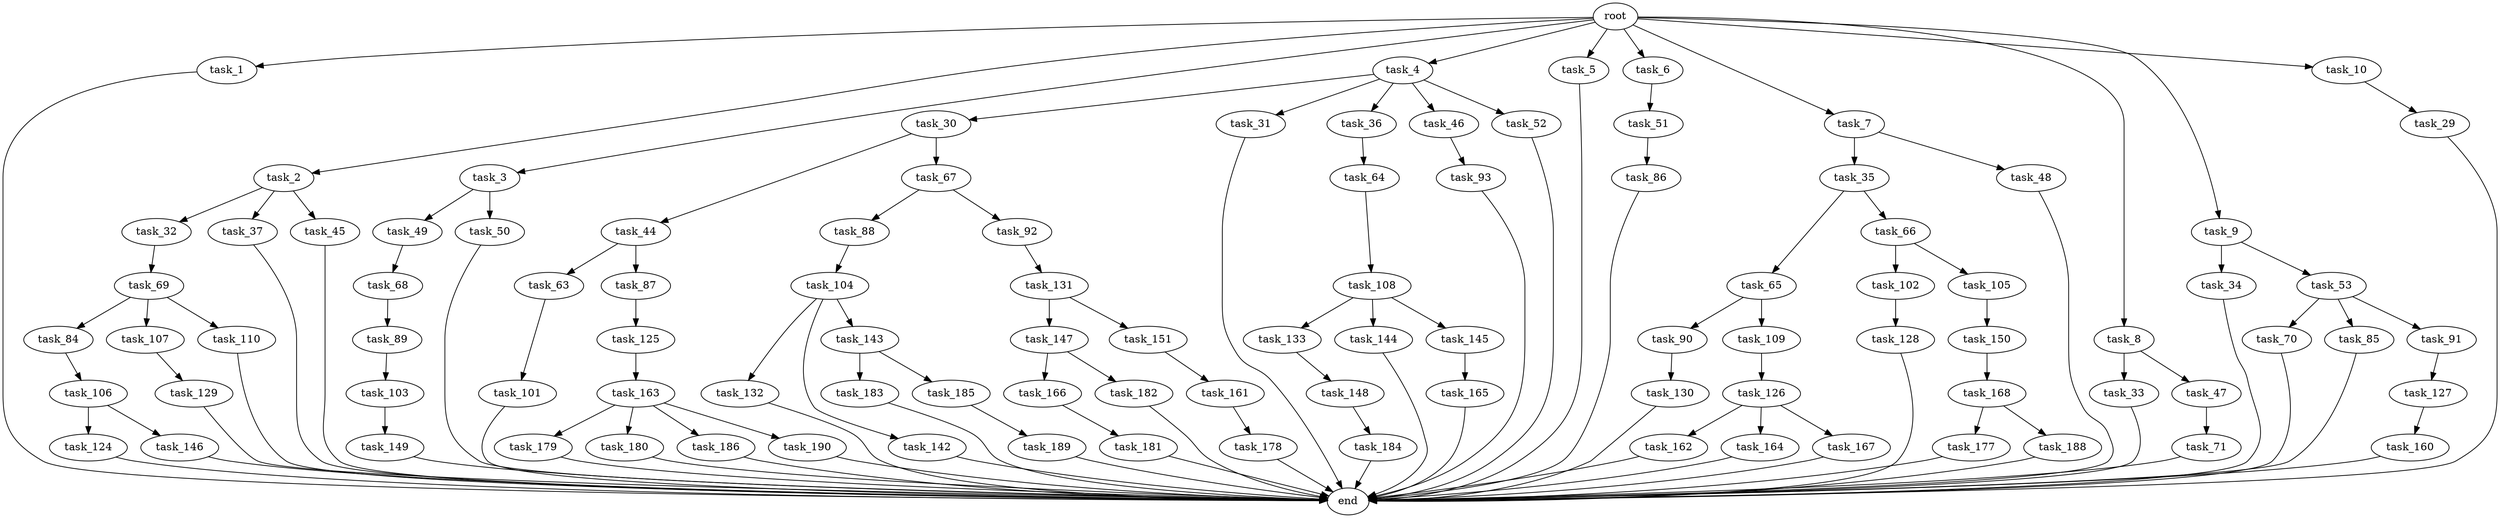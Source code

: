 digraph G {
  root [size="0.000000"];
  task_1 [size="2.048000"];
  task_2 [size="2.048000"];
  task_3 [size="2.048000"];
  task_4 [size="2.048000"];
  task_5 [size="2.048000"];
  task_6 [size="2.048000"];
  task_7 [size="2.048000"];
  task_8 [size="2.048000"];
  task_9 [size="2.048000"];
  task_10 [size="2.048000"];
  task_29 [size="429496729.600000"];
  task_30 [size="154618822.656000"];
  task_31 [size="154618822.656000"];
  task_32 [size="618475290.624000"];
  task_33 [size="1717986918.400000"];
  task_34 [size="68719476.736000"];
  task_35 [size="274877906.944000"];
  task_36 [size="154618822.656000"];
  task_37 [size="618475290.624000"];
  task_44 [size="68719476.736000"];
  task_45 [size="618475290.624000"];
  task_46 [size="154618822.656000"];
  task_47 [size="1717986918.400000"];
  task_48 [size="274877906.944000"];
  task_49 [size="1391569403.904000"];
  task_50 [size="1391569403.904000"];
  task_51 [size="618475290.624000"];
  task_52 [size="154618822.656000"];
  task_53 [size="68719476.736000"];
  task_63 [size="1391569403.904000"];
  task_64 [size="429496729.600000"];
  task_65 [size="1391569403.904000"];
  task_66 [size="1391569403.904000"];
  task_67 [size="68719476.736000"];
  task_68 [size="841813590.016000"];
  task_69 [size="274877906.944000"];
  task_70 [size="841813590.016000"];
  task_71 [size="1391569403.904000"];
  task_84 [size="618475290.624000"];
  task_85 [size="841813590.016000"];
  task_86 [size="274877906.944000"];
  task_87 [size="1391569403.904000"];
  task_88 [size="274877906.944000"];
  task_89 [size="68719476.736000"];
  task_90 [size="1717986918.400000"];
  task_91 [size="841813590.016000"];
  task_92 [size="274877906.944000"];
  task_93 [size="429496729.600000"];
  task_101 [size="154618822.656000"];
  task_102 [size="1391569403.904000"];
  task_103 [size="841813590.016000"];
  task_104 [size="429496729.600000"];
  task_105 [size="1391569403.904000"];
  task_106 [size="274877906.944000"];
  task_107 [size="618475290.624000"];
  task_108 [size="618475290.624000"];
  task_109 [size="1717986918.400000"];
  task_110 [size="618475290.624000"];
  task_124 [size="1717986918.400000"];
  task_125 [size="154618822.656000"];
  task_126 [size="618475290.624000"];
  task_127 [size="429496729.600000"];
  task_128 [size="1099511627.776000"];
  task_129 [size="841813590.016000"];
  task_130 [size="274877906.944000"];
  task_131 [size="1391569403.904000"];
  task_132 [size="429496729.600000"];
  task_133 [size="618475290.624000"];
  task_142 [size="429496729.600000"];
  task_143 [size="429496729.600000"];
  task_144 [size="618475290.624000"];
  task_145 [size="618475290.624000"];
  task_146 [size="1717986918.400000"];
  task_147 [size="1099511627.776000"];
  task_148 [size="841813590.016000"];
  task_149 [size="68719476.736000"];
  task_150 [size="429496729.600000"];
  task_151 [size="1099511627.776000"];
  task_160 [size="154618822.656000"];
  task_161 [size="1099511627.776000"];
  task_162 [size="618475290.624000"];
  task_163 [size="841813590.016000"];
  task_164 [size="618475290.624000"];
  task_165 [size="68719476.736000"];
  task_166 [size="841813590.016000"];
  task_167 [size="618475290.624000"];
  task_168 [size="429496729.600000"];
  task_177 [size="429496729.600000"];
  task_178 [size="1717986918.400000"];
  task_179 [size="841813590.016000"];
  task_180 [size="841813590.016000"];
  task_181 [size="618475290.624000"];
  task_182 [size="841813590.016000"];
  task_183 [size="1099511627.776000"];
  task_184 [size="1391569403.904000"];
  task_185 [size="1099511627.776000"];
  task_186 [size="841813590.016000"];
  task_188 [size="429496729.600000"];
  task_189 [size="618475290.624000"];
  task_190 [size="841813590.016000"];
  end [size="0.000000"];

  root -> task_1 [size="1.000000"];
  root -> task_2 [size="1.000000"];
  root -> task_3 [size="1.000000"];
  root -> task_4 [size="1.000000"];
  root -> task_5 [size="1.000000"];
  root -> task_6 [size="1.000000"];
  root -> task_7 [size="1.000000"];
  root -> task_8 [size="1.000000"];
  root -> task_9 [size="1.000000"];
  root -> task_10 [size="1.000000"];
  task_1 -> end [size="1.000000"];
  task_2 -> task_32 [size="301989888.000000"];
  task_2 -> task_37 [size="301989888.000000"];
  task_2 -> task_45 [size="301989888.000000"];
  task_3 -> task_49 [size="679477248.000000"];
  task_3 -> task_50 [size="679477248.000000"];
  task_4 -> task_30 [size="75497472.000000"];
  task_4 -> task_31 [size="75497472.000000"];
  task_4 -> task_36 [size="75497472.000000"];
  task_4 -> task_46 [size="75497472.000000"];
  task_4 -> task_52 [size="75497472.000000"];
  task_5 -> end [size="1.000000"];
  task_6 -> task_51 [size="301989888.000000"];
  task_7 -> task_35 [size="134217728.000000"];
  task_7 -> task_48 [size="134217728.000000"];
  task_8 -> task_33 [size="838860800.000000"];
  task_8 -> task_47 [size="838860800.000000"];
  task_9 -> task_34 [size="33554432.000000"];
  task_9 -> task_53 [size="33554432.000000"];
  task_10 -> task_29 [size="209715200.000000"];
  task_29 -> end [size="1.000000"];
  task_30 -> task_44 [size="33554432.000000"];
  task_30 -> task_67 [size="33554432.000000"];
  task_31 -> end [size="1.000000"];
  task_32 -> task_69 [size="134217728.000000"];
  task_33 -> end [size="1.000000"];
  task_34 -> end [size="1.000000"];
  task_35 -> task_65 [size="679477248.000000"];
  task_35 -> task_66 [size="679477248.000000"];
  task_36 -> task_64 [size="209715200.000000"];
  task_37 -> end [size="1.000000"];
  task_44 -> task_63 [size="679477248.000000"];
  task_44 -> task_87 [size="679477248.000000"];
  task_45 -> end [size="1.000000"];
  task_46 -> task_93 [size="209715200.000000"];
  task_47 -> task_71 [size="679477248.000000"];
  task_48 -> end [size="1.000000"];
  task_49 -> task_68 [size="411041792.000000"];
  task_50 -> end [size="1.000000"];
  task_51 -> task_86 [size="134217728.000000"];
  task_52 -> end [size="1.000000"];
  task_53 -> task_70 [size="411041792.000000"];
  task_53 -> task_85 [size="411041792.000000"];
  task_53 -> task_91 [size="411041792.000000"];
  task_63 -> task_101 [size="75497472.000000"];
  task_64 -> task_108 [size="301989888.000000"];
  task_65 -> task_90 [size="838860800.000000"];
  task_65 -> task_109 [size="838860800.000000"];
  task_66 -> task_102 [size="679477248.000000"];
  task_66 -> task_105 [size="679477248.000000"];
  task_67 -> task_88 [size="134217728.000000"];
  task_67 -> task_92 [size="134217728.000000"];
  task_68 -> task_89 [size="33554432.000000"];
  task_69 -> task_84 [size="301989888.000000"];
  task_69 -> task_107 [size="301989888.000000"];
  task_69 -> task_110 [size="301989888.000000"];
  task_70 -> end [size="1.000000"];
  task_71 -> end [size="1.000000"];
  task_84 -> task_106 [size="134217728.000000"];
  task_85 -> end [size="1.000000"];
  task_86 -> end [size="1.000000"];
  task_87 -> task_125 [size="75497472.000000"];
  task_88 -> task_104 [size="209715200.000000"];
  task_89 -> task_103 [size="411041792.000000"];
  task_90 -> task_130 [size="134217728.000000"];
  task_91 -> task_127 [size="209715200.000000"];
  task_92 -> task_131 [size="679477248.000000"];
  task_93 -> end [size="1.000000"];
  task_101 -> end [size="1.000000"];
  task_102 -> task_128 [size="536870912.000000"];
  task_103 -> task_149 [size="33554432.000000"];
  task_104 -> task_132 [size="209715200.000000"];
  task_104 -> task_142 [size="209715200.000000"];
  task_104 -> task_143 [size="209715200.000000"];
  task_105 -> task_150 [size="209715200.000000"];
  task_106 -> task_124 [size="838860800.000000"];
  task_106 -> task_146 [size="838860800.000000"];
  task_107 -> task_129 [size="411041792.000000"];
  task_108 -> task_133 [size="301989888.000000"];
  task_108 -> task_144 [size="301989888.000000"];
  task_108 -> task_145 [size="301989888.000000"];
  task_109 -> task_126 [size="301989888.000000"];
  task_110 -> end [size="1.000000"];
  task_124 -> end [size="1.000000"];
  task_125 -> task_163 [size="411041792.000000"];
  task_126 -> task_162 [size="301989888.000000"];
  task_126 -> task_164 [size="301989888.000000"];
  task_126 -> task_167 [size="301989888.000000"];
  task_127 -> task_160 [size="75497472.000000"];
  task_128 -> end [size="1.000000"];
  task_129 -> end [size="1.000000"];
  task_130 -> end [size="1.000000"];
  task_131 -> task_147 [size="536870912.000000"];
  task_131 -> task_151 [size="536870912.000000"];
  task_132 -> end [size="1.000000"];
  task_133 -> task_148 [size="411041792.000000"];
  task_142 -> end [size="1.000000"];
  task_143 -> task_183 [size="536870912.000000"];
  task_143 -> task_185 [size="536870912.000000"];
  task_144 -> end [size="1.000000"];
  task_145 -> task_165 [size="33554432.000000"];
  task_146 -> end [size="1.000000"];
  task_147 -> task_166 [size="411041792.000000"];
  task_147 -> task_182 [size="411041792.000000"];
  task_148 -> task_184 [size="679477248.000000"];
  task_149 -> end [size="1.000000"];
  task_150 -> task_168 [size="209715200.000000"];
  task_151 -> task_161 [size="536870912.000000"];
  task_160 -> end [size="1.000000"];
  task_161 -> task_178 [size="838860800.000000"];
  task_162 -> end [size="1.000000"];
  task_163 -> task_179 [size="411041792.000000"];
  task_163 -> task_180 [size="411041792.000000"];
  task_163 -> task_186 [size="411041792.000000"];
  task_163 -> task_190 [size="411041792.000000"];
  task_164 -> end [size="1.000000"];
  task_165 -> end [size="1.000000"];
  task_166 -> task_181 [size="301989888.000000"];
  task_167 -> end [size="1.000000"];
  task_168 -> task_177 [size="209715200.000000"];
  task_168 -> task_188 [size="209715200.000000"];
  task_177 -> end [size="1.000000"];
  task_178 -> end [size="1.000000"];
  task_179 -> end [size="1.000000"];
  task_180 -> end [size="1.000000"];
  task_181 -> end [size="1.000000"];
  task_182 -> end [size="1.000000"];
  task_183 -> end [size="1.000000"];
  task_184 -> end [size="1.000000"];
  task_185 -> task_189 [size="301989888.000000"];
  task_186 -> end [size="1.000000"];
  task_188 -> end [size="1.000000"];
  task_189 -> end [size="1.000000"];
  task_190 -> end [size="1.000000"];
}
